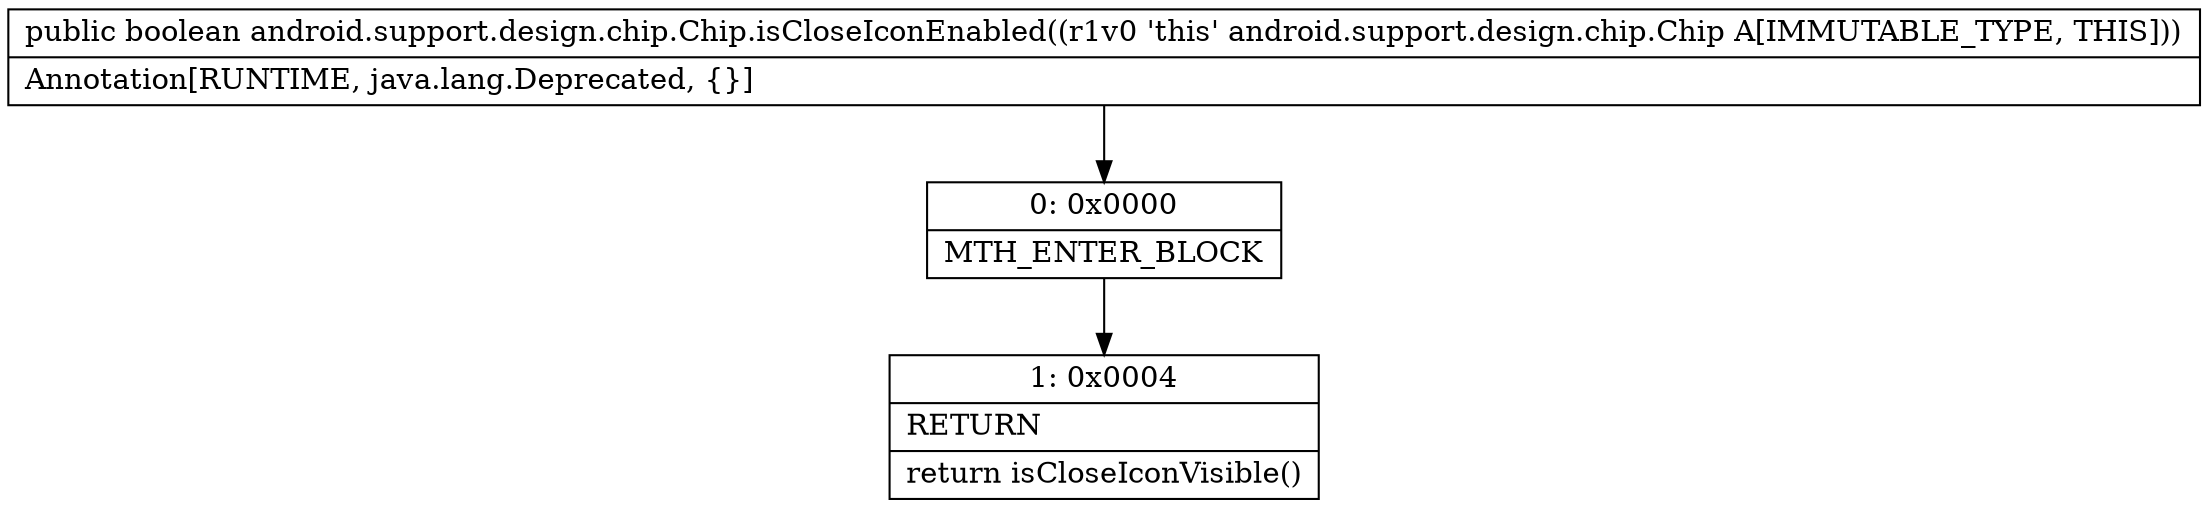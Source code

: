 digraph "CFG forandroid.support.design.chip.Chip.isCloseIconEnabled()Z" {
Node_0 [shape=record,label="{0\:\ 0x0000|MTH_ENTER_BLOCK\l}"];
Node_1 [shape=record,label="{1\:\ 0x0004|RETURN\l|return isCloseIconVisible()\l}"];
MethodNode[shape=record,label="{public boolean android.support.design.chip.Chip.isCloseIconEnabled((r1v0 'this' android.support.design.chip.Chip A[IMMUTABLE_TYPE, THIS]))  | Annotation[RUNTIME, java.lang.Deprecated, \{\}]\l}"];
MethodNode -> Node_0;
Node_0 -> Node_1;
}

